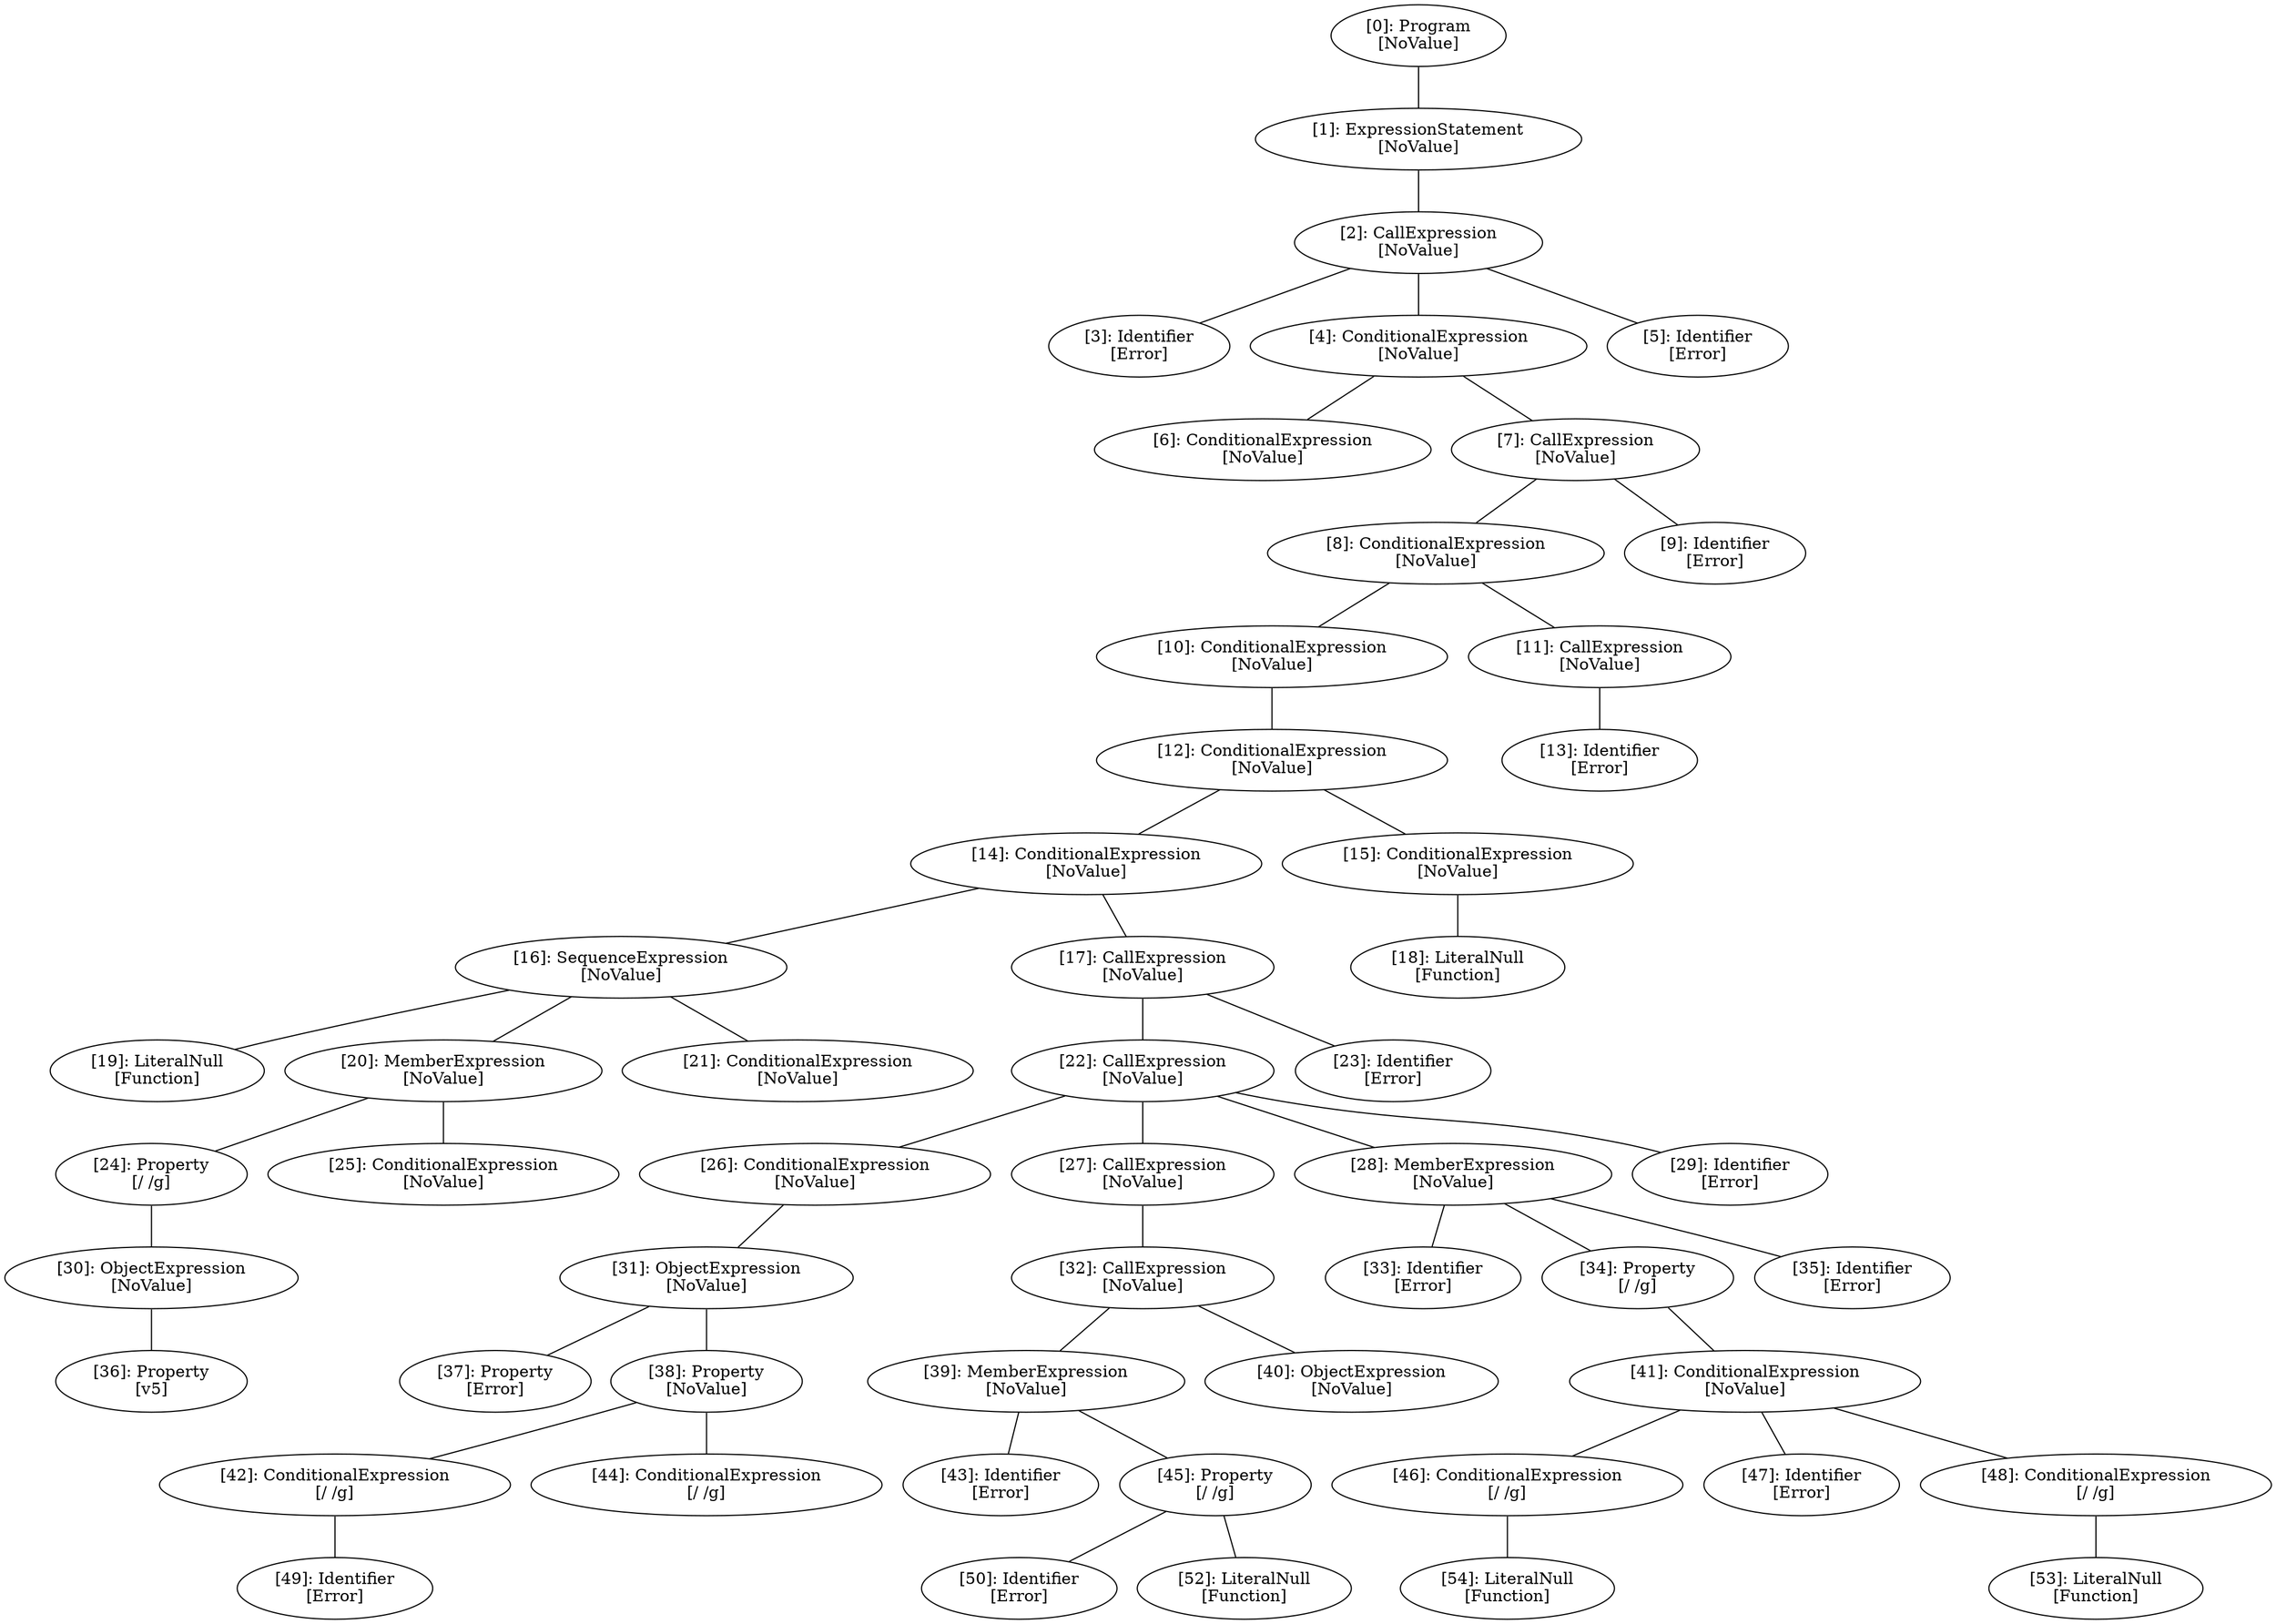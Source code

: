 // Result
graph {
	0 [label="[0]: Program
[NoValue]"]
	1 [label="[1]: ExpressionStatement
[NoValue]"]
	2 [label="[2]: CallExpression
[NoValue]"]
	3 [label="[3]: Identifier
[Error]"]
	4 [label="[4]: ConditionalExpression
[NoValue]"]
	5 [label="[5]: Identifier
[Error]"]
	6 [label="[6]: ConditionalExpression
[NoValue]"]
	7 [label="[7]: CallExpression
[NoValue]"]
	8 [label="[8]: ConditionalExpression
[NoValue]"]
	9 [label="[9]: Identifier
[Error]"]
	10 [label="[10]: ConditionalExpression
[NoValue]"]
	11 [label="[11]: CallExpression
[NoValue]"]
	12 [label="[12]: ConditionalExpression
[NoValue]"]
	13 [label="[13]: Identifier
[Error]"]
	14 [label="[14]: ConditionalExpression
[NoValue]"]
	15 [label="[15]: ConditionalExpression
[NoValue]"]
	16 [label="[16]: SequenceExpression
[NoValue]"]
	17 [label="[17]: CallExpression
[NoValue]"]
	18 [label="[18]: LiteralNull
[Function]"]
	19 [label="[19]: LiteralNull
[Function]"]
	20 [label="[20]: MemberExpression
[NoValue]"]
	21 [label="[21]: ConditionalExpression
[NoValue]"]
	22 [label="[22]: CallExpression
[NoValue]"]
	23 [label="[23]: Identifier
[Error]"]
	24 [label="[24]: Property
[/ /g]"]
	25 [label="[25]: ConditionalExpression
[NoValue]"]
	26 [label="[26]: ConditionalExpression
[NoValue]"]
	27 [label="[27]: CallExpression
[NoValue]"]
	28 [label="[28]: MemberExpression
[NoValue]"]
	29 [label="[29]: Identifier
[Error]"]
	30 [label="[30]: ObjectExpression
[NoValue]"]
	31 [label="[31]: ObjectExpression
[NoValue]"]
	32 [label="[32]: CallExpression
[NoValue]"]
	33 [label="[33]: Identifier
[Error]"]
	34 [label="[34]: Property
[/ /g]"]
	35 [label="[35]: Identifier
[Error]"]
	36 [label="[36]: Property
[v5]"]
	37 [label="[37]: Property
[Error]"]
	38 [label="[38]: Property
[NoValue]"]
	39 [label="[39]: MemberExpression
[NoValue]"]
	40 [label="[40]: ObjectExpression
[NoValue]"]
	41 [label="[41]: ConditionalExpression
[NoValue]"]
	42 [label="[42]: ConditionalExpression
[/ /g]"]
	43 [label="[43]: Identifier
[Error]"]
	44 [label="[44]: ConditionalExpression
[/ /g]"]
	45 [label="[45]: Property
[/ /g]"]
	46 [label="[46]: ConditionalExpression
[/ /g]"]
	47 [label="[47]: Identifier
[Error]"]
	48 [label="[48]: ConditionalExpression
[/ /g]"]
	49 [label="[49]: Identifier
[Error]"]
	50 [label="[50]: Identifier
[Error]"]
	52 [label="[52]: LiteralNull
[Function]"]
	53 [label="[53]: LiteralNull
[Function]"]
	54 [label="[54]: LiteralNull
[Function]"]
	0 -- 1
	1 -- 2
	2 -- 3
	2 -- 4
	2 -- 5
	4 -- 6
	4 -- 7
	7 -- 8
	7 -- 9
	8 -- 10
	8 -- 11
	10 -- 12
	11 -- 13
	12 -- 14
	12 -- 15
	14 -- 16
	14 -- 17
	15 -- 18
	16 -- 19
	16 -- 20
	16 -- 21
	17 -- 22
	17 -- 23
	20 -- 24
	20 -- 25
	22 -- 26
	22 -- 27
	22 -- 28
	22 -- 29
	24 -- 30
	26 -- 31
	27 -- 32
	28 -- 33
	28 -- 34
	28 -- 35
	30 -- 36
	31 -- 37
	31 -- 38
	32 -- 39
	32 -- 40
	34 -- 41
	38 -- 42
	38 -- 44
	39 -- 43
	39 -- 45
	41 -- 46
	41 -- 47
	41 -- 48
	42 -- 49
	45 -- 50
	45 -- 52
	46 -- 54
	48 -- 53
}
